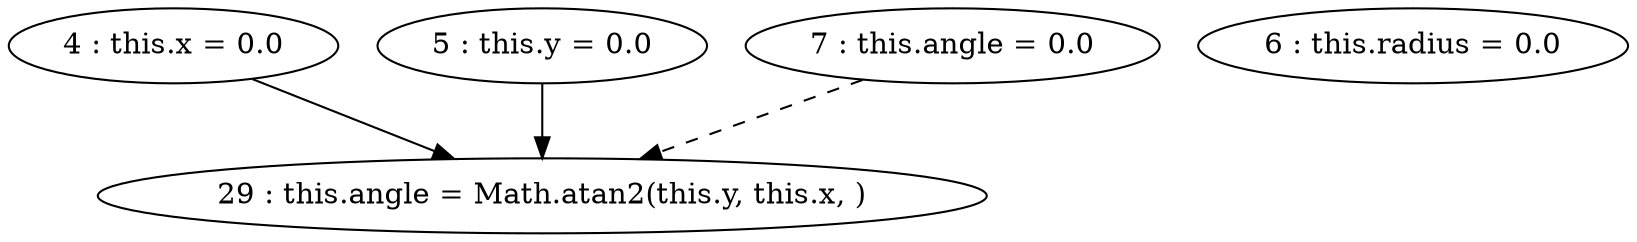 digraph G {
"4 : this.x = 0.0"
"4 : this.x = 0.0" -> "29 : this.angle = Math.atan2(this.y, this.x, )"
"5 : this.y = 0.0"
"5 : this.y = 0.0" -> "29 : this.angle = Math.atan2(this.y, this.x, )"
"6 : this.radius = 0.0"
"7 : this.angle = 0.0"
"7 : this.angle = 0.0" -> "29 : this.angle = Math.atan2(this.y, this.x, )" [style=dashed]
"29 : this.angle = Math.atan2(this.y, this.x, )"
}